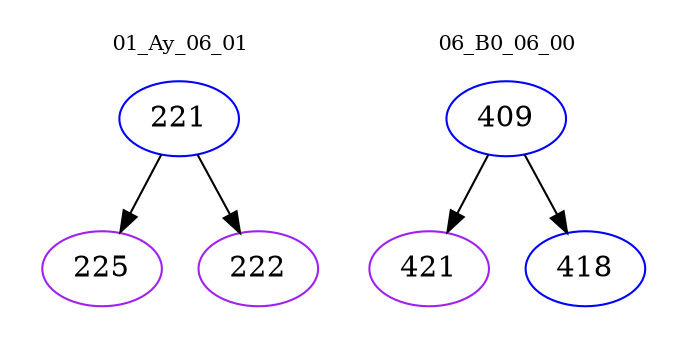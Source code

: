 digraph{
subgraph cluster_0 {
color = white
label = "01_Ay_06_01";
fontsize=10;
T0_221 [label="221", color="blue"]
T0_221 -> T0_225 [color="black"]
T0_225 [label="225", color="purple"]
T0_221 -> T0_222 [color="black"]
T0_222 [label="222", color="purple"]
}
subgraph cluster_1 {
color = white
label = "06_B0_06_00";
fontsize=10;
T1_409 [label="409", color="blue"]
T1_409 -> T1_421 [color="black"]
T1_421 [label="421", color="purple"]
T1_409 -> T1_418 [color="black"]
T1_418 [label="418", color="blue"]
}
}
